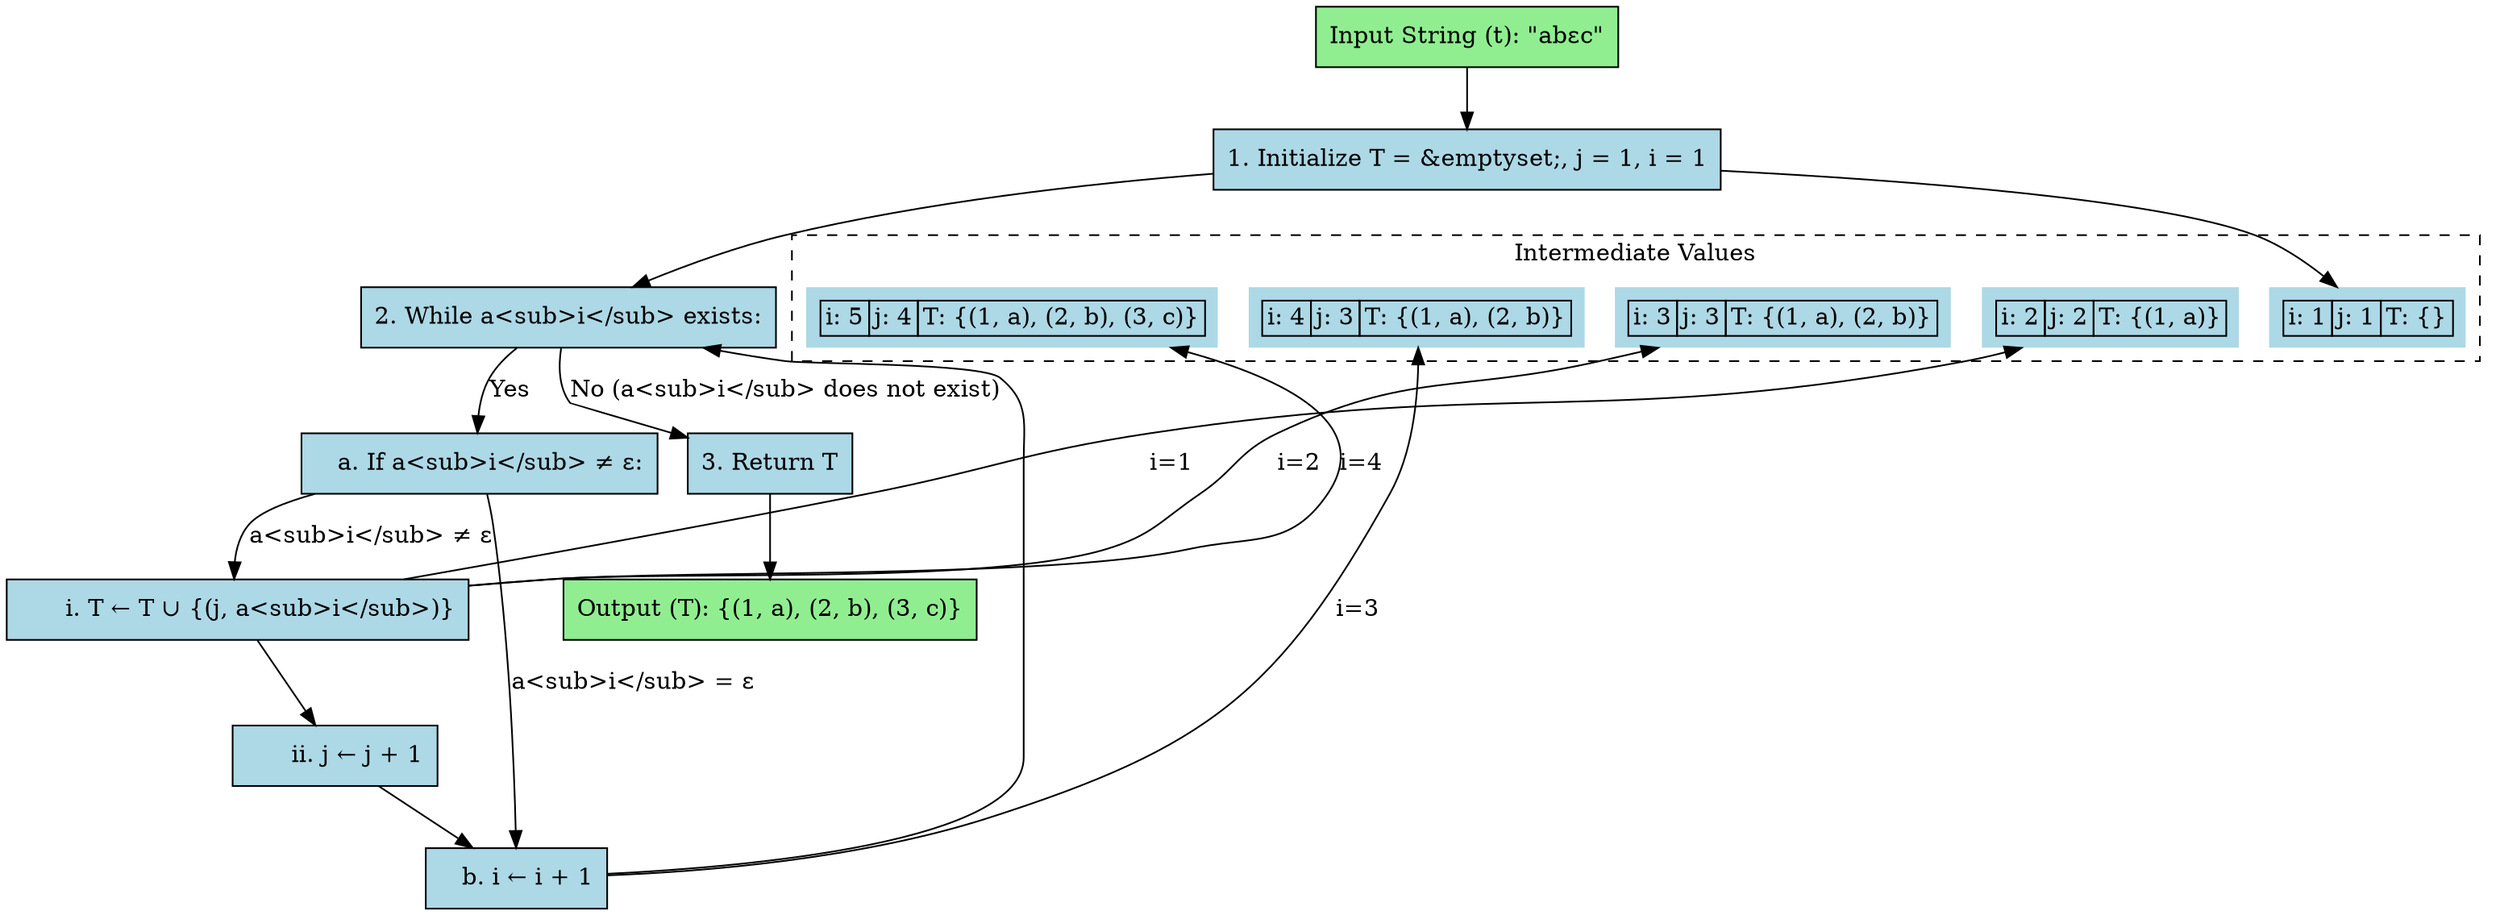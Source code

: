 digraph Emptying_Algorithm {
  rankdir=TB;
  node [shape=box, style=filled, fillcolor=lightblue];

  // Input String (using HTML entities)
  Input [label="Input String (t): \"ab&epsilon;c\"", fillcolor=lightgreen];

  // Algorithm Steps (using HTML entities)
  Step1 [label="1. Initialize T = &emptyset;, j = 1, i = 1"];
  Step2 [label="2. While a<sub>i</sub> exists:"];
  Step3 [label="&nbsp;&nbsp;&nbsp;a. If a<sub>i</sub> &ne; &epsilon;:"];
  Step4 [label="&nbsp;&nbsp;&nbsp;&nbsp;&nbsp;&nbsp;i. T &larr; T &cup; {(j, a<sub>i</sub>)}"];
  Step5 [label="&nbsp;&nbsp;&nbsp;&nbsp;&nbsp;&nbsp;ii. j &larr; j + 1"];
  Step6 [label="&nbsp;&nbsp;&nbsp;b. i &larr; i + 1"];
  Step7 [label="3. Return T"];

  // Output (using HTML entities)
  Output [label="Output (T): {(1, a), (2, b), (3, c)}", fillcolor=lightgreen];

  // Connections
  Input -> Step1;
  Step1 -> Step2;
  Step2 -> Step3 [label="Yes"];
  Step3 -> Step4 [label="a<sub>i</sub> &ne; &epsilon;"];
  Step4 -> Step5;
  Step5 -> Step6;
  Step3 -> Step6 [label="a<sub>i</sub> = &epsilon;"];
  Step6 -> Step2;
  Step2 -> Step7 [label="No (a<sub>i</sub> does not exist)"];
  Step7 -> Output;

  // Intermediate Values (Optional - for more detailed illustration)
  subgraph cluster_Intermediate {
    label="Intermediate Values";
    style=dashed;
    //node [shape=record]; // Remove this line
    
    IV1 [shape=none, label=<
      <table border="0" cellborder="1" cellspacing="0">
        <tr><td port="f0">i: 1</td><td port="f1">j: 1</td><td port="f2">T: {}</td></tr>
      </table>
    >];
    IV2 [shape=none, label=<
      <table border="0" cellborder="1" cellspacing="0">
        <tr><td port="f0">i: 2</td><td port="f1">j: 2</td><td port="f2">T: {(1, a)}</td></tr>
      </table>
    >];
    IV3 [shape=none, label=<
      <table border="0" cellborder="1" cellspacing="0">
        <tr><td port="f0">i: 3</td><td port="f1">j: 3</td><td port="f2">T: {(1, a), (2, b)}</td></tr>
      </table>
    >];
    IV4 [shape=none, label=<
      <table border="0" cellborder="1" cellspacing="0">
        <tr><td port="f0">i: 4</td><td port="f1">j: 3</td><td port="f2">T: {(1, a), (2, b)}</td></tr>
      </table>
    >];
    IV5 [shape=none, label=<
      <table border="0" cellborder="1" cellspacing="0">
        <tr><td port="f0">i: 5</td><td port="f1">j: 4</td><td port="f2">T: {(1, a), (2, b), (3, c)}</td></tr>
      </table>
    >];
  }

  // Connect steps to intermediate values (Optional)
  Step1 -> IV1;
  Step4 -> IV2 [constraint=false, label="i=1"];
  Step4 -> IV3 [constraint=false, label="i=2"];
  Step6 -> IV4 [constraint=false, label="i=3"];
  Step4 -> IV5 [constraint=false, label="i=4"];
}